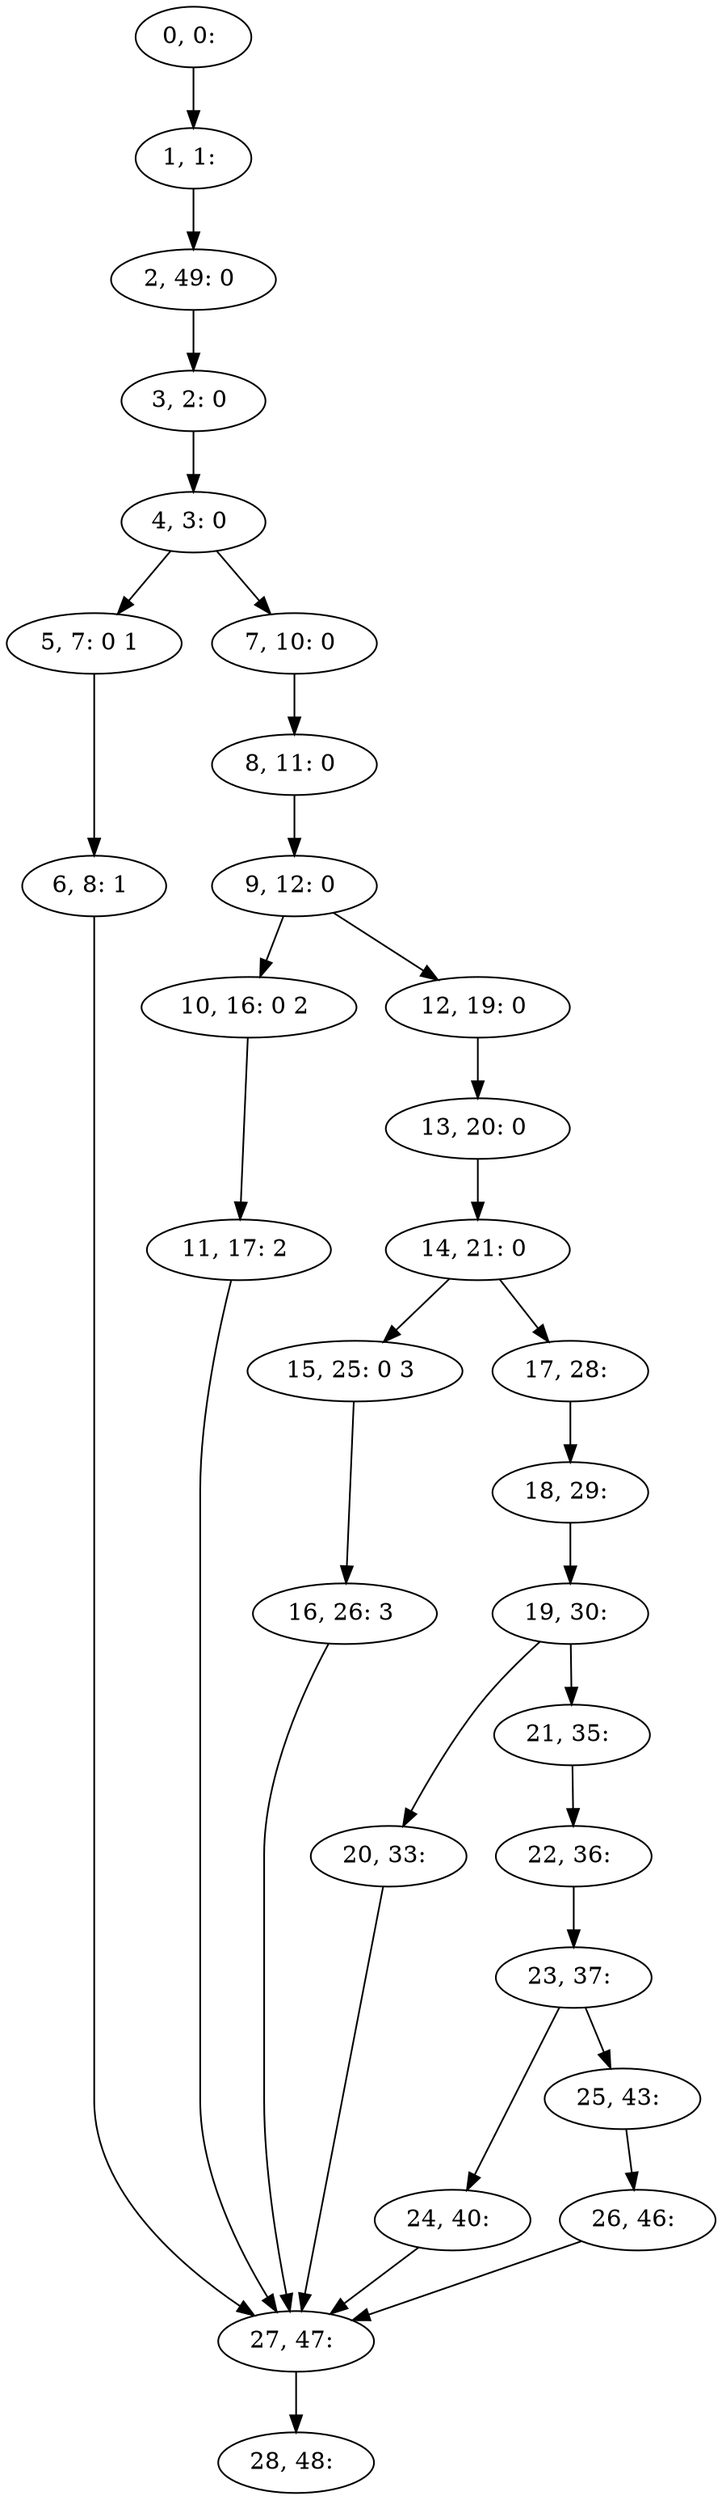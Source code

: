digraph G {
0[label="0, 0: "];
1[label="1, 1: "];
2[label="2, 49: 0 "];
3[label="3, 2: 0 "];
4[label="4, 3: 0 "];
5[label="5, 7: 0 1 "];
6[label="6, 8: 1 "];
7[label="7, 10: 0 "];
8[label="8, 11: 0 "];
9[label="9, 12: 0 "];
10[label="10, 16: 0 2 "];
11[label="11, 17: 2 "];
12[label="12, 19: 0 "];
13[label="13, 20: 0 "];
14[label="14, 21: 0 "];
15[label="15, 25: 0 3 "];
16[label="16, 26: 3 "];
17[label="17, 28: "];
18[label="18, 29: "];
19[label="19, 30: "];
20[label="20, 33: "];
21[label="21, 35: "];
22[label="22, 36: "];
23[label="23, 37: "];
24[label="24, 40: "];
25[label="25, 43: "];
26[label="26, 46: "];
27[label="27, 47: "];
28[label="28, 48: "];
0->1 ;
1->2 ;
2->3 ;
3->4 ;
4->5 ;
4->7 ;
5->6 ;
6->27 ;
7->8 ;
8->9 ;
9->10 ;
9->12 ;
10->11 ;
11->27 ;
12->13 ;
13->14 ;
14->15 ;
14->17 ;
15->16 ;
16->27 ;
17->18 ;
18->19 ;
19->20 ;
19->21 ;
20->27 ;
21->22 ;
22->23 ;
23->24 ;
23->25 ;
24->27 ;
25->26 ;
26->27 ;
27->28 ;
}
